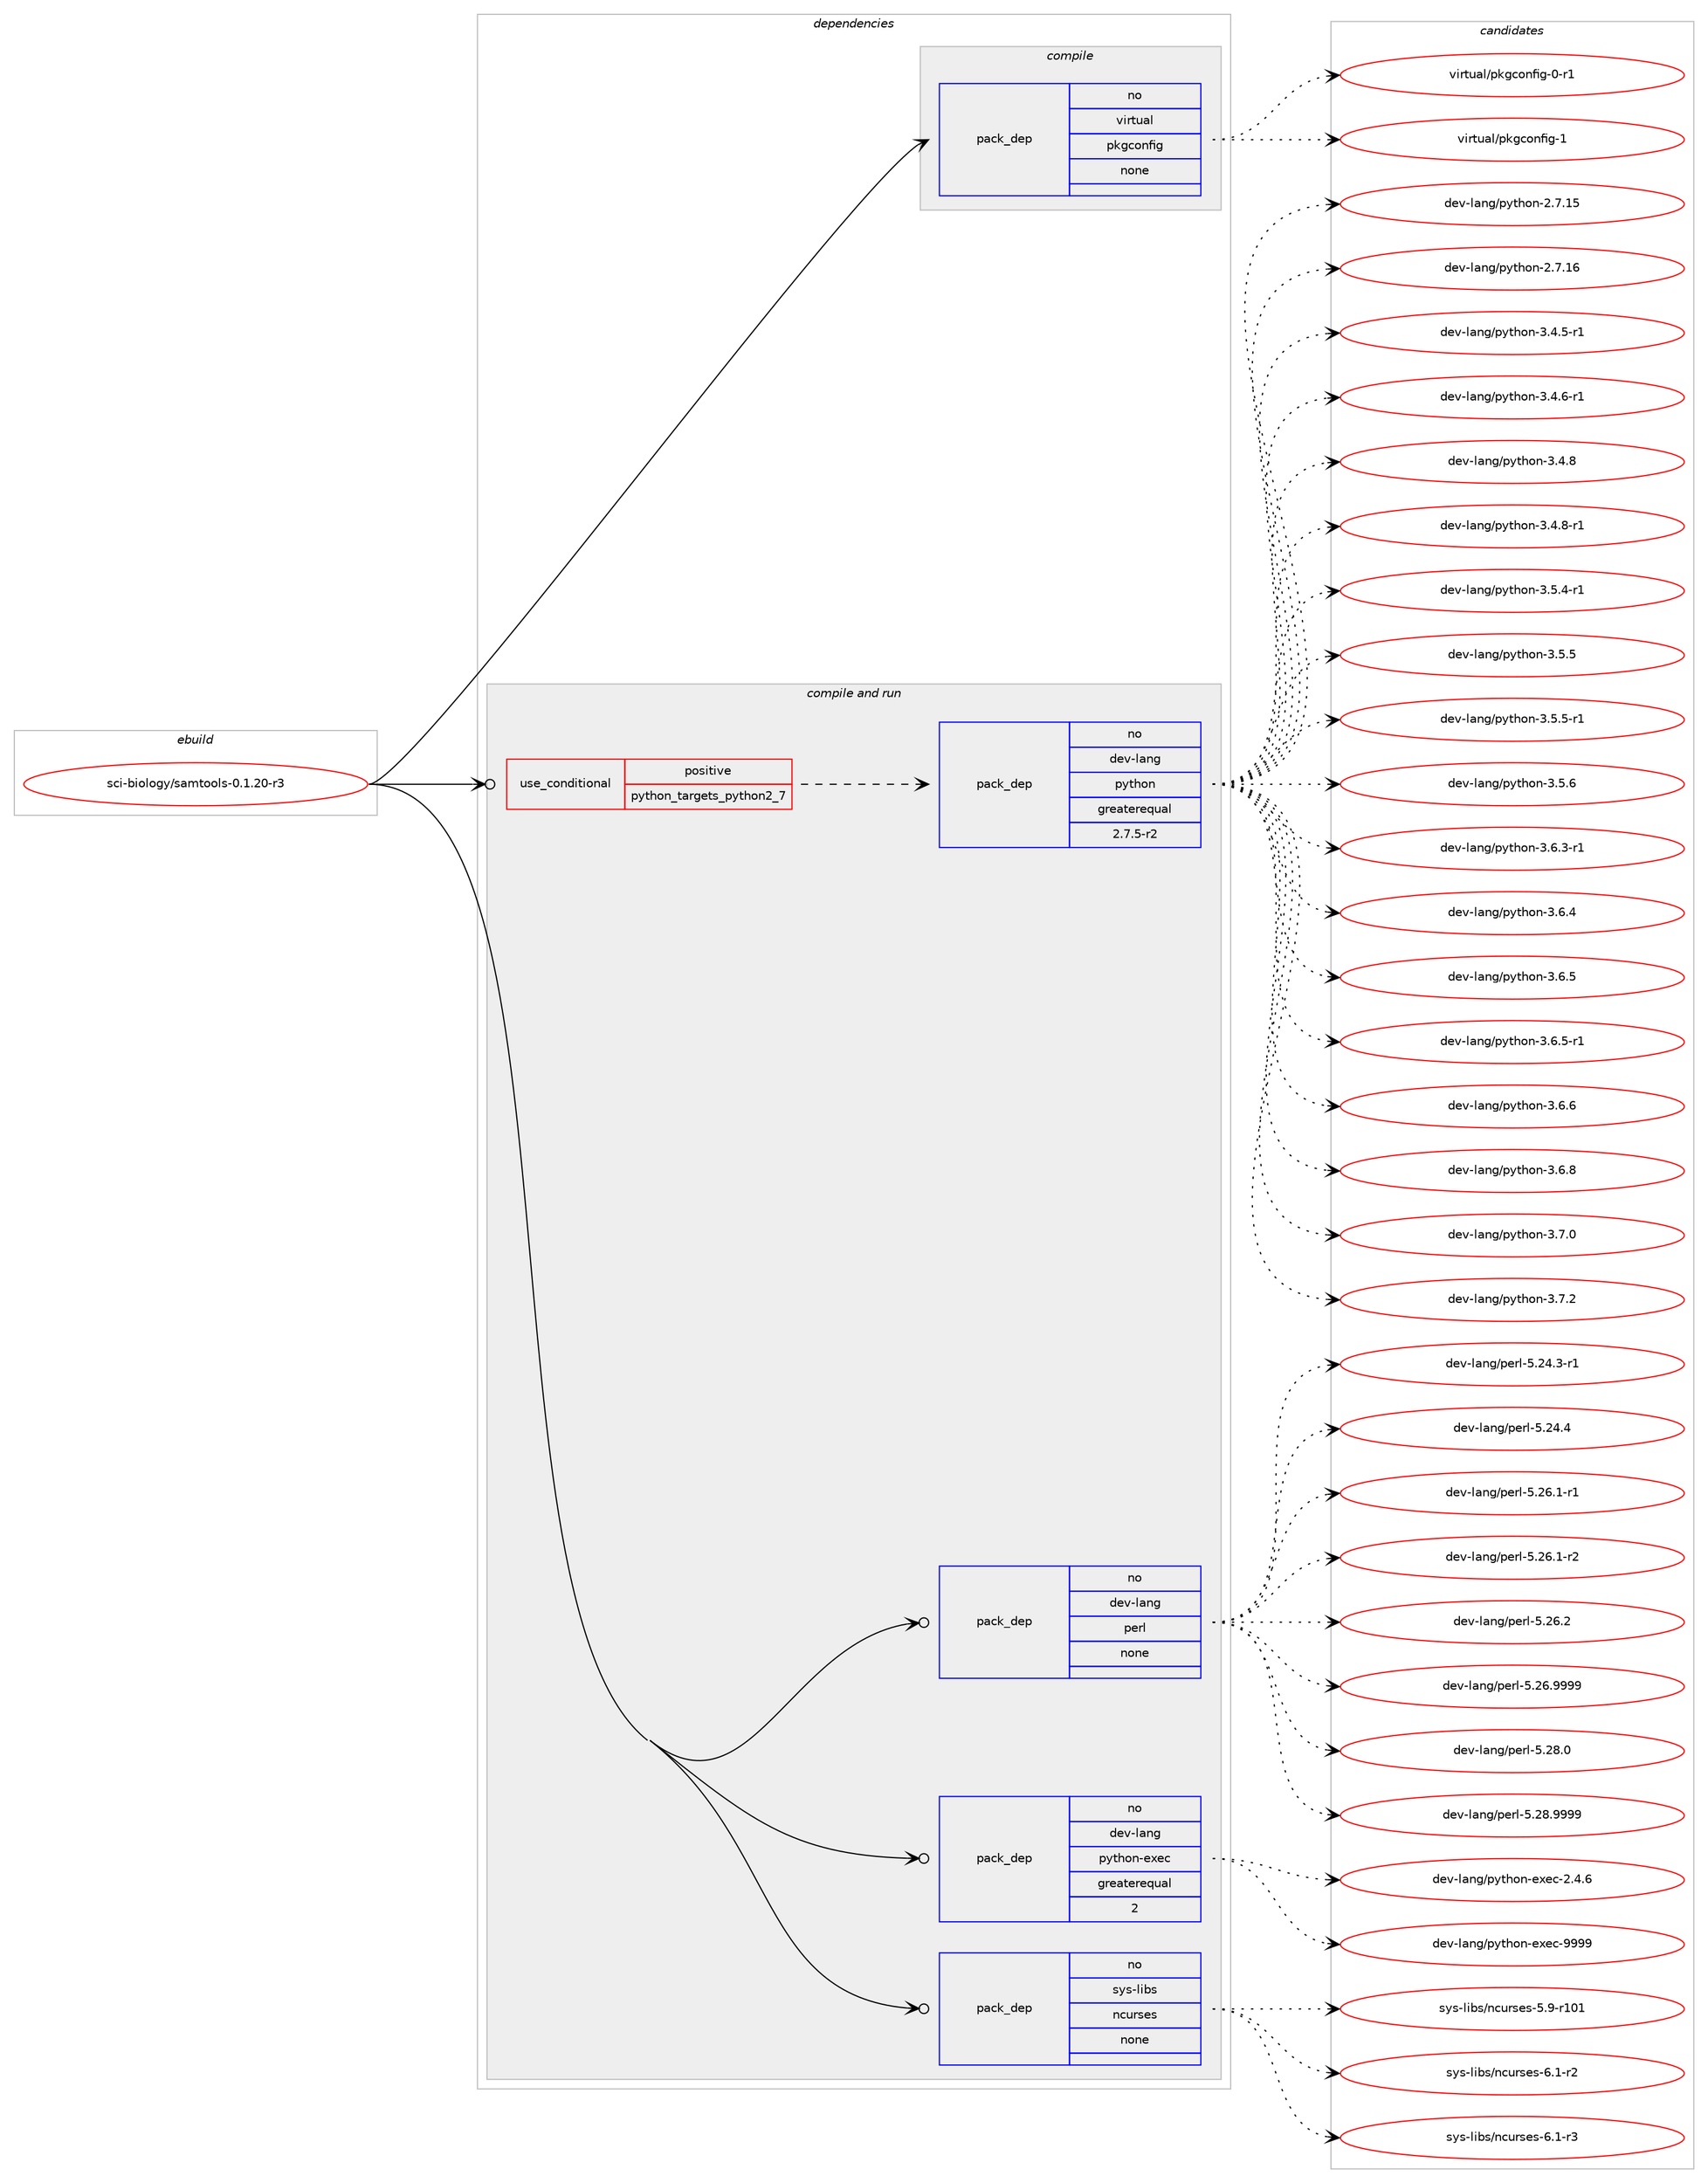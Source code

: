 digraph prolog {

# *************
# Graph options
# *************

newrank=true;
concentrate=true;
compound=true;
graph [rankdir=LR,fontname=Helvetica,fontsize=10,ranksep=1.5];#, ranksep=2.5, nodesep=0.2];
edge  [arrowhead=vee];
node  [fontname=Helvetica,fontsize=10];

# **********
# The ebuild
# **********

subgraph cluster_leftcol {
color=gray;
rank=same;
label=<<i>ebuild</i>>;
id [label="sci-biology/samtools-0.1.20-r3", color=red, width=4, href="../sci-biology/samtools-0.1.20-r3.svg"];
}

# ****************
# The dependencies
# ****************

subgraph cluster_midcol {
color=gray;
label=<<i>dependencies</i>>;
subgraph cluster_compile {
fillcolor="#eeeeee";
style=filled;
label=<<i>compile</i>>;
subgraph pack1207082 {
dependency1686867 [label=<<TABLE BORDER="0" CELLBORDER="1" CELLSPACING="0" CELLPADDING="4" WIDTH="220"><TR><TD ROWSPAN="6" CELLPADDING="30">pack_dep</TD></TR><TR><TD WIDTH="110">no</TD></TR><TR><TD>virtual</TD></TR><TR><TD>pkgconfig</TD></TR><TR><TD>none</TD></TR><TR><TD></TD></TR></TABLE>>, shape=none, color=blue];
}
id:e -> dependency1686867:w [weight=20,style="solid",arrowhead="vee"];
}
subgraph cluster_compileandrun {
fillcolor="#eeeeee";
style=filled;
label=<<i>compile and run</i>>;
subgraph cond452186 {
dependency1686868 [label=<<TABLE BORDER="0" CELLBORDER="1" CELLSPACING="0" CELLPADDING="4"><TR><TD ROWSPAN="3" CELLPADDING="10">use_conditional</TD></TR><TR><TD>positive</TD></TR><TR><TD>python_targets_python2_7</TD></TR></TABLE>>, shape=none, color=red];
subgraph pack1207083 {
dependency1686869 [label=<<TABLE BORDER="0" CELLBORDER="1" CELLSPACING="0" CELLPADDING="4" WIDTH="220"><TR><TD ROWSPAN="6" CELLPADDING="30">pack_dep</TD></TR><TR><TD WIDTH="110">no</TD></TR><TR><TD>dev-lang</TD></TR><TR><TD>python</TD></TR><TR><TD>greaterequal</TD></TR><TR><TD>2.7.5-r2</TD></TR></TABLE>>, shape=none, color=blue];
}
dependency1686868:e -> dependency1686869:w [weight=20,style="dashed",arrowhead="vee"];
}
id:e -> dependency1686868:w [weight=20,style="solid",arrowhead="odotvee"];
subgraph pack1207084 {
dependency1686870 [label=<<TABLE BORDER="0" CELLBORDER="1" CELLSPACING="0" CELLPADDING="4" WIDTH="220"><TR><TD ROWSPAN="6" CELLPADDING="30">pack_dep</TD></TR><TR><TD WIDTH="110">no</TD></TR><TR><TD>dev-lang</TD></TR><TR><TD>perl</TD></TR><TR><TD>none</TD></TR><TR><TD></TD></TR></TABLE>>, shape=none, color=blue];
}
id:e -> dependency1686870:w [weight=20,style="solid",arrowhead="odotvee"];
subgraph pack1207085 {
dependency1686871 [label=<<TABLE BORDER="0" CELLBORDER="1" CELLSPACING="0" CELLPADDING="4" WIDTH="220"><TR><TD ROWSPAN="6" CELLPADDING="30">pack_dep</TD></TR><TR><TD WIDTH="110">no</TD></TR><TR><TD>dev-lang</TD></TR><TR><TD>python-exec</TD></TR><TR><TD>greaterequal</TD></TR><TR><TD>2</TD></TR></TABLE>>, shape=none, color=blue];
}
id:e -> dependency1686871:w [weight=20,style="solid",arrowhead="odotvee"];
subgraph pack1207086 {
dependency1686872 [label=<<TABLE BORDER="0" CELLBORDER="1" CELLSPACING="0" CELLPADDING="4" WIDTH="220"><TR><TD ROWSPAN="6" CELLPADDING="30">pack_dep</TD></TR><TR><TD WIDTH="110">no</TD></TR><TR><TD>sys-libs</TD></TR><TR><TD>ncurses</TD></TR><TR><TD>none</TD></TR><TR><TD></TD></TR></TABLE>>, shape=none, color=blue];
}
id:e -> dependency1686872:w [weight=20,style="solid",arrowhead="odotvee"];
}
subgraph cluster_run {
fillcolor="#eeeeee";
style=filled;
label=<<i>run</i>>;
}
}

# **************
# The candidates
# **************

subgraph cluster_choices {
rank=same;
color=gray;
label=<<i>candidates</i>>;

subgraph choice1207082 {
color=black;
nodesep=1;
choice11810511411611797108471121071039911111010210510345484511449 [label="virtual/pkgconfig-0-r1", color=red, width=4,href="../virtual/pkgconfig-0-r1.svg"];
choice1181051141161179710847112107103991111101021051034549 [label="virtual/pkgconfig-1", color=red, width=4,href="../virtual/pkgconfig-1.svg"];
dependency1686867:e -> choice11810511411611797108471121071039911111010210510345484511449:w [style=dotted,weight="100"];
dependency1686867:e -> choice1181051141161179710847112107103991111101021051034549:w [style=dotted,weight="100"];
}
subgraph choice1207083 {
color=black;
nodesep=1;
choice10010111845108971101034711212111610411111045504655464953 [label="dev-lang/python-2.7.15", color=red, width=4,href="../dev-lang/python-2.7.15.svg"];
choice10010111845108971101034711212111610411111045504655464954 [label="dev-lang/python-2.7.16", color=red, width=4,href="../dev-lang/python-2.7.16.svg"];
choice1001011184510897110103471121211161041111104551465246534511449 [label="dev-lang/python-3.4.5-r1", color=red, width=4,href="../dev-lang/python-3.4.5-r1.svg"];
choice1001011184510897110103471121211161041111104551465246544511449 [label="dev-lang/python-3.4.6-r1", color=red, width=4,href="../dev-lang/python-3.4.6-r1.svg"];
choice100101118451089711010347112121116104111110455146524656 [label="dev-lang/python-3.4.8", color=red, width=4,href="../dev-lang/python-3.4.8.svg"];
choice1001011184510897110103471121211161041111104551465246564511449 [label="dev-lang/python-3.4.8-r1", color=red, width=4,href="../dev-lang/python-3.4.8-r1.svg"];
choice1001011184510897110103471121211161041111104551465346524511449 [label="dev-lang/python-3.5.4-r1", color=red, width=4,href="../dev-lang/python-3.5.4-r1.svg"];
choice100101118451089711010347112121116104111110455146534653 [label="dev-lang/python-3.5.5", color=red, width=4,href="../dev-lang/python-3.5.5.svg"];
choice1001011184510897110103471121211161041111104551465346534511449 [label="dev-lang/python-3.5.5-r1", color=red, width=4,href="../dev-lang/python-3.5.5-r1.svg"];
choice100101118451089711010347112121116104111110455146534654 [label="dev-lang/python-3.5.6", color=red, width=4,href="../dev-lang/python-3.5.6.svg"];
choice1001011184510897110103471121211161041111104551465446514511449 [label="dev-lang/python-3.6.3-r1", color=red, width=4,href="../dev-lang/python-3.6.3-r1.svg"];
choice100101118451089711010347112121116104111110455146544652 [label="dev-lang/python-3.6.4", color=red, width=4,href="../dev-lang/python-3.6.4.svg"];
choice100101118451089711010347112121116104111110455146544653 [label="dev-lang/python-3.6.5", color=red, width=4,href="../dev-lang/python-3.6.5.svg"];
choice1001011184510897110103471121211161041111104551465446534511449 [label="dev-lang/python-3.6.5-r1", color=red, width=4,href="../dev-lang/python-3.6.5-r1.svg"];
choice100101118451089711010347112121116104111110455146544654 [label="dev-lang/python-3.6.6", color=red, width=4,href="../dev-lang/python-3.6.6.svg"];
choice100101118451089711010347112121116104111110455146544656 [label="dev-lang/python-3.6.8", color=red, width=4,href="../dev-lang/python-3.6.8.svg"];
choice100101118451089711010347112121116104111110455146554648 [label="dev-lang/python-3.7.0", color=red, width=4,href="../dev-lang/python-3.7.0.svg"];
choice100101118451089711010347112121116104111110455146554650 [label="dev-lang/python-3.7.2", color=red, width=4,href="../dev-lang/python-3.7.2.svg"];
dependency1686869:e -> choice10010111845108971101034711212111610411111045504655464953:w [style=dotted,weight="100"];
dependency1686869:e -> choice10010111845108971101034711212111610411111045504655464954:w [style=dotted,weight="100"];
dependency1686869:e -> choice1001011184510897110103471121211161041111104551465246534511449:w [style=dotted,weight="100"];
dependency1686869:e -> choice1001011184510897110103471121211161041111104551465246544511449:w [style=dotted,weight="100"];
dependency1686869:e -> choice100101118451089711010347112121116104111110455146524656:w [style=dotted,weight="100"];
dependency1686869:e -> choice1001011184510897110103471121211161041111104551465246564511449:w [style=dotted,weight="100"];
dependency1686869:e -> choice1001011184510897110103471121211161041111104551465346524511449:w [style=dotted,weight="100"];
dependency1686869:e -> choice100101118451089711010347112121116104111110455146534653:w [style=dotted,weight="100"];
dependency1686869:e -> choice1001011184510897110103471121211161041111104551465346534511449:w [style=dotted,weight="100"];
dependency1686869:e -> choice100101118451089711010347112121116104111110455146534654:w [style=dotted,weight="100"];
dependency1686869:e -> choice1001011184510897110103471121211161041111104551465446514511449:w [style=dotted,weight="100"];
dependency1686869:e -> choice100101118451089711010347112121116104111110455146544652:w [style=dotted,weight="100"];
dependency1686869:e -> choice100101118451089711010347112121116104111110455146544653:w [style=dotted,weight="100"];
dependency1686869:e -> choice1001011184510897110103471121211161041111104551465446534511449:w [style=dotted,weight="100"];
dependency1686869:e -> choice100101118451089711010347112121116104111110455146544654:w [style=dotted,weight="100"];
dependency1686869:e -> choice100101118451089711010347112121116104111110455146544656:w [style=dotted,weight="100"];
dependency1686869:e -> choice100101118451089711010347112121116104111110455146554648:w [style=dotted,weight="100"];
dependency1686869:e -> choice100101118451089711010347112121116104111110455146554650:w [style=dotted,weight="100"];
}
subgraph choice1207084 {
color=black;
nodesep=1;
choice100101118451089711010347112101114108455346505246514511449 [label="dev-lang/perl-5.24.3-r1", color=red, width=4,href="../dev-lang/perl-5.24.3-r1.svg"];
choice10010111845108971101034711210111410845534650524652 [label="dev-lang/perl-5.24.4", color=red, width=4,href="../dev-lang/perl-5.24.4.svg"];
choice100101118451089711010347112101114108455346505446494511449 [label="dev-lang/perl-5.26.1-r1", color=red, width=4,href="../dev-lang/perl-5.26.1-r1.svg"];
choice100101118451089711010347112101114108455346505446494511450 [label="dev-lang/perl-5.26.1-r2", color=red, width=4,href="../dev-lang/perl-5.26.1-r2.svg"];
choice10010111845108971101034711210111410845534650544650 [label="dev-lang/perl-5.26.2", color=red, width=4,href="../dev-lang/perl-5.26.2.svg"];
choice10010111845108971101034711210111410845534650544657575757 [label="dev-lang/perl-5.26.9999", color=red, width=4,href="../dev-lang/perl-5.26.9999.svg"];
choice10010111845108971101034711210111410845534650564648 [label="dev-lang/perl-5.28.0", color=red, width=4,href="../dev-lang/perl-5.28.0.svg"];
choice10010111845108971101034711210111410845534650564657575757 [label="dev-lang/perl-5.28.9999", color=red, width=4,href="../dev-lang/perl-5.28.9999.svg"];
dependency1686870:e -> choice100101118451089711010347112101114108455346505246514511449:w [style=dotted,weight="100"];
dependency1686870:e -> choice10010111845108971101034711210111410845534650524652:w [style=dotted,weight="100"];
dependency1686870:e -> choice100101118451089711010347112101114108455346505446494511449:w [style=dotted,weight="100"];
dependency1686870:e -> choice100101118451089711010347112101114108455346505446494511450:w [style=dotted,weight="100"];
dependency1686870:e -> choice10010111845108971101034711210111410845534650544650:w [style=dotted,weight="100"];
dependency1686870:e -> choice10010111845108971101034711210111410845534650544657575757:w [style=dotted,weight="100"];
dependency1686870:e -> choice10010111845108971101034711210111410845534650564648:w [style=dotted,weight="100"];
dependency1686870:e -> choice10010111845108971101034711210111410845534650564657575757:w [style=dotted,weight="100"];
}
subgraph choice1207085 {
color=black;
nodesep=1;
choice1001011184510897110103471121211161041111104510112010199455046524654 [label="dev-lang/python-exec-2.4.6", color=red, width=4,href="../dev-lang/python-exec-2.4.6.svg"];
choice10010111845108971101034711212111610411111045101120101994557575757 [label="dev-lang/python-exec-9999", color=red, width=4,href="../dev-lang/python-exec-9999.svg"];
dependency1686871:e -> choice1001011184510897110103471121211161041111104510112010199455046524654:w [style=dotted,weight="100"];
dependency1686871:e -> choice10010111845108971101034711212111610411111045101120101994557575757:w [style=dotted,weight="100"];
}
subgraph choice1207086 {
color=black;
nodesep=1;
choice115121115451081059811547110991171141151011154553465745114494849 [label="sys-libs/ncurses-5.9-r101", color=red, width=4,href="../sys-libs/ncurses-5.9-r101.svg"];
choice11512111545108105981154711099117114115101115455446494511450 [label="sys-libs/ncurses-6.1-r2", color=red, width=4,href="../sys-libs/ncurses-6.1-r2.svg"];
choice11512111545108105981154711099117114115101115455446494511451 [label="sys-libs/ncurses-6.1-r3", color=red, width=4,href="../sys-libs/ncurses-6.1-r3.svg"];
dependency1686872:e -> choice115121115451081059811547110991171141151011154553465745114494849:w [style=dotted,weight="100"];
dependency1686872:e -> choice11512111545108105981154711099117114115101115455446494511450:w [style=dotted,weight="100"];
dependency1686872:e -> choice11512111545108105981154711099117114115101115455446494511451:w [style=dotted,weight="100"];
}
}

}

